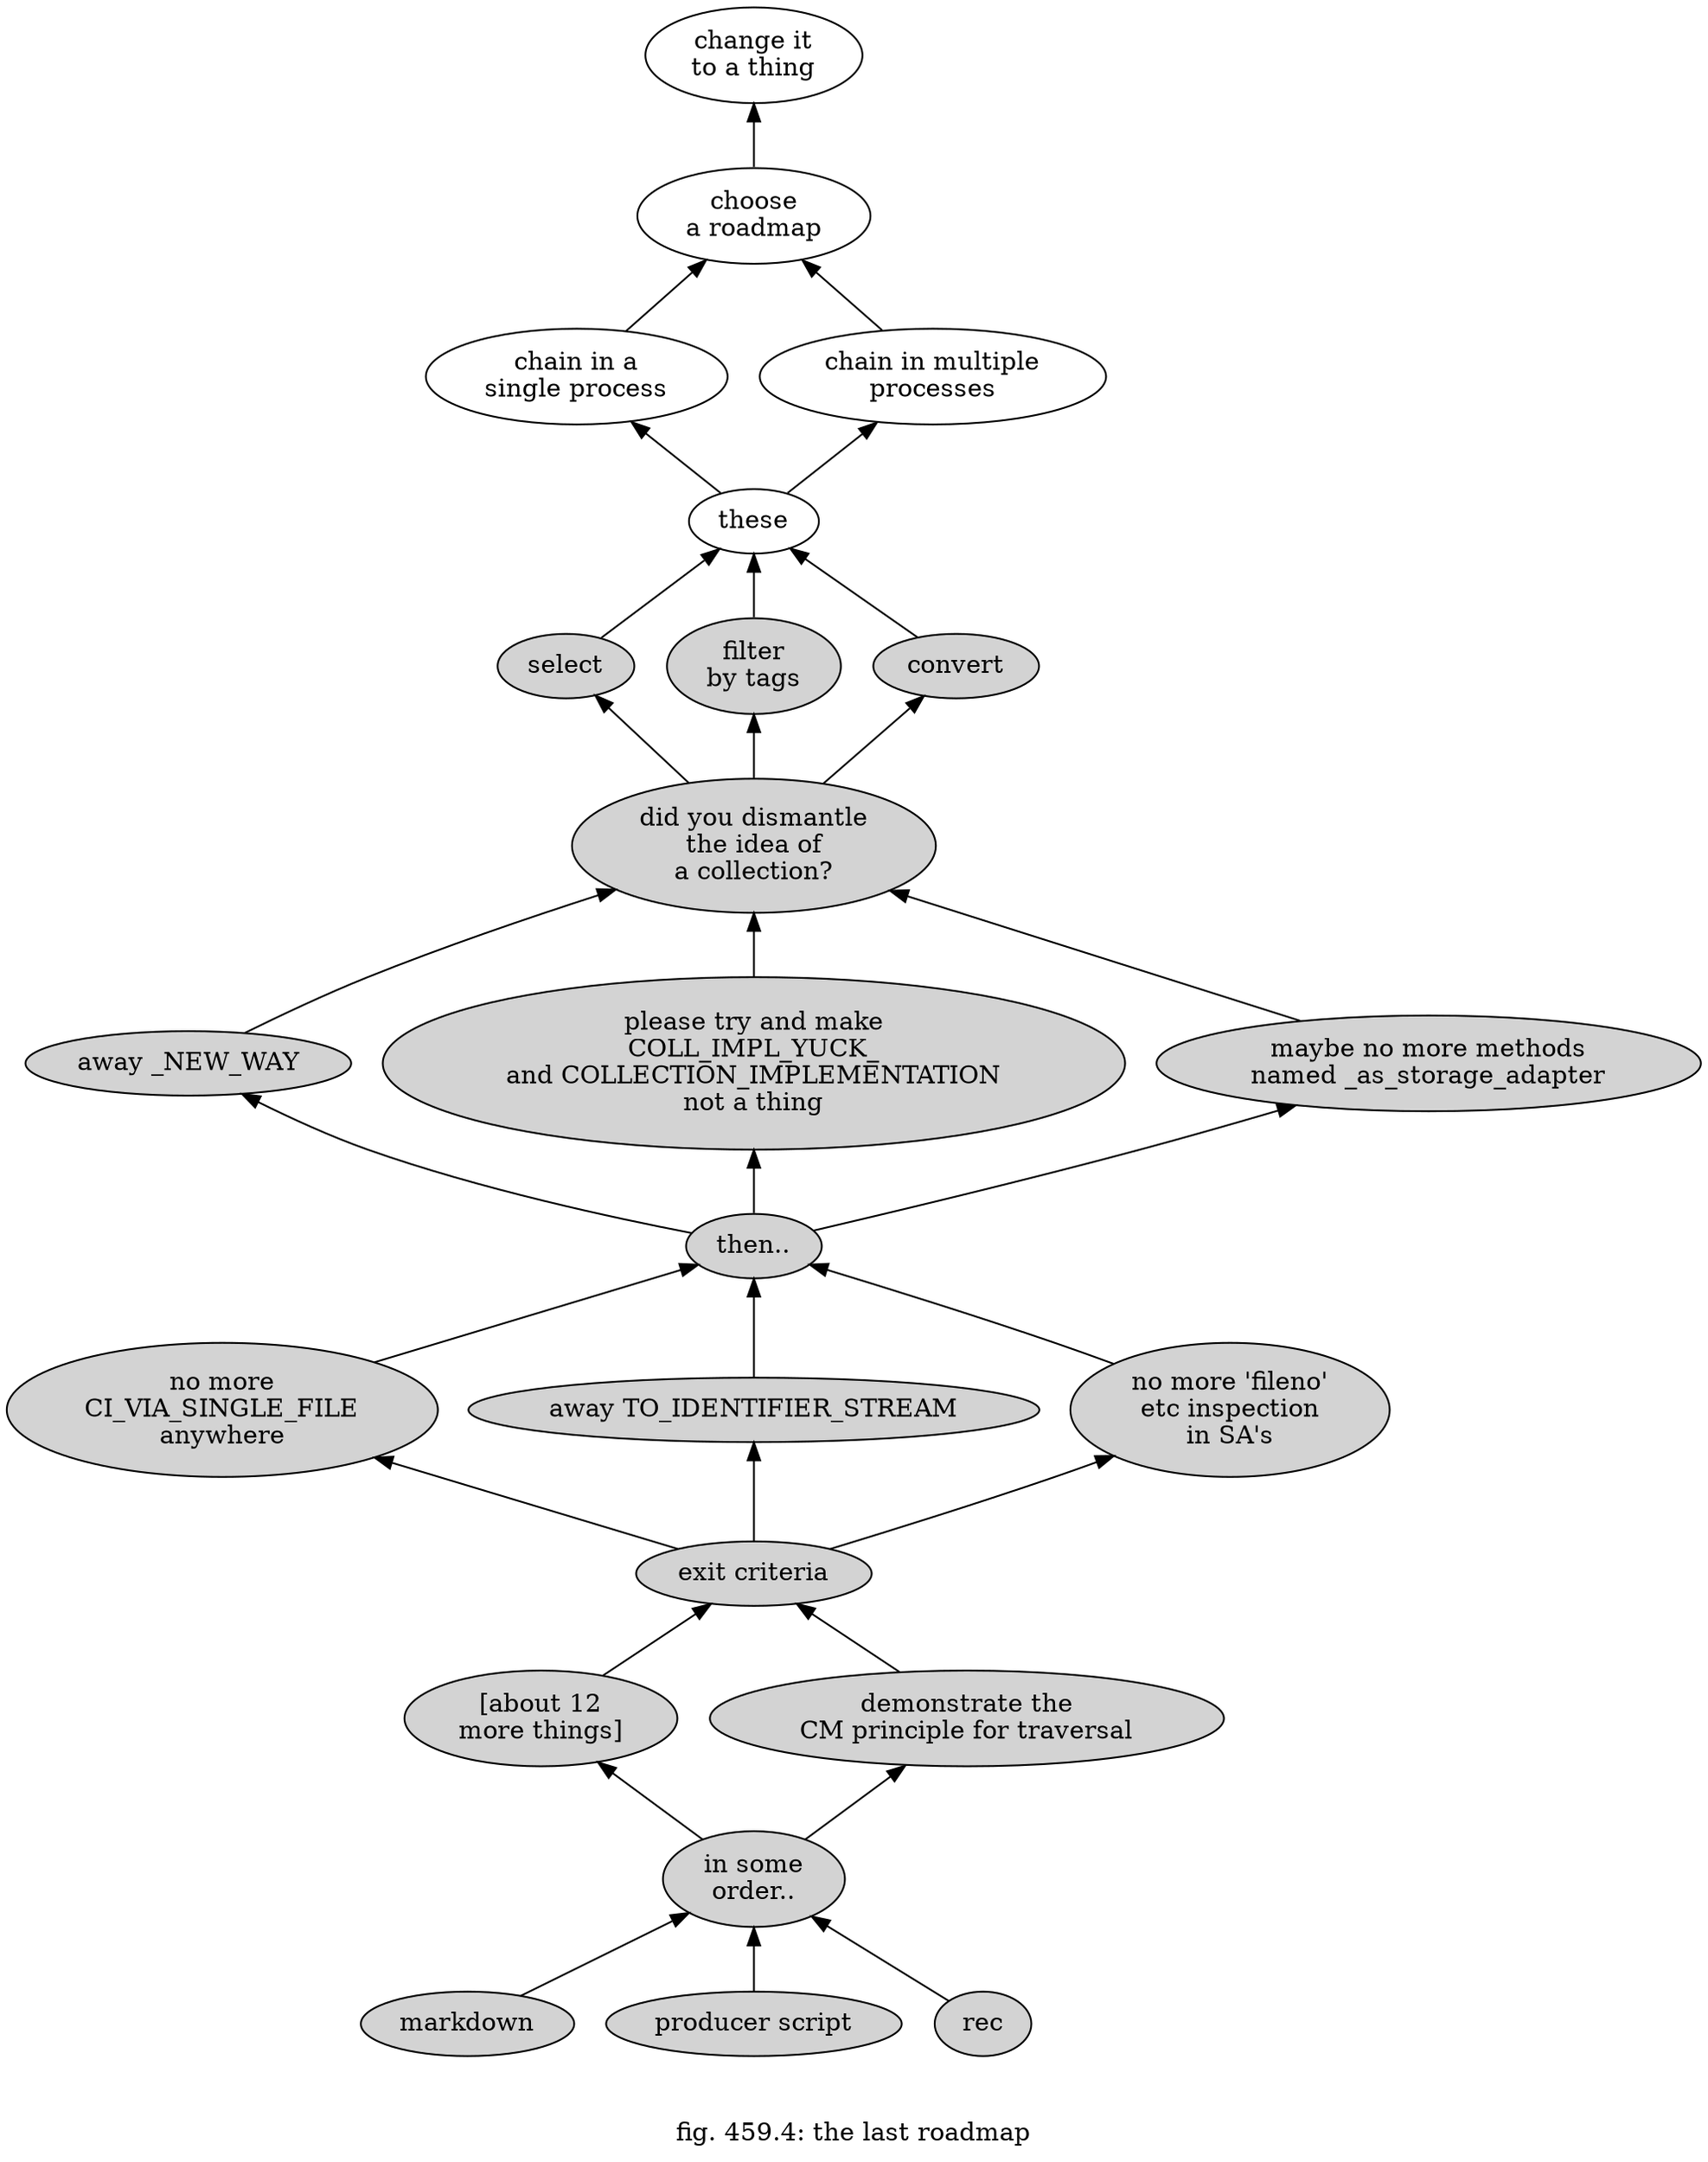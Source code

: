 digraph g {
label="\n
fig. 459.4: the last roadmap"
rankdir=BT
n5[label="change it\nto a thing"]
n4_9->n5
n4_9[label="choose\na roadmap"]
n4_4->n4_9
n4_2->n4_9
n4_4[label="chain in a\nsingle process"]
n4_2[label="chain in multiple\nprocesses"]
n4->n4_4
n4->n4_2
n4[label="these"]
n3_C->n4
n3_B->n4
n3_A->n4
n3_C[label="select" style=filled]
n3_B[label="filter\nby tags" style=filled]
n3_A[label="convert" style=filled]
n2_50->n3_C
n2_50->n3_B
n2_50->n3_A
n2_50[label="did you dismantle\nthe idea of\na collection?" style=filled]
n2_26->n2_50
n2_25->n2_50
n2_17->n2_50
n2_26[label="away _NEW_WAY\n" style=filled]
n2_25[label="please try and make\nCOLL_IMPL_YUCK_
and COLLECTION_IMPLEMENTATION\nnot a thing" style=filled]
n2_17[label="maybe no more methods\nnamed _as_storage_adapter" style=filled]
n2->n2_26
n2->n2_25
n2->n2_17
n2[label="then.." style=filled]
n1_900->n2
n1_880->n2
n1_770->n2
n1_900[label="no more\nCI_VIA_SINGLE_FILE\nanywhere" style=filled]
n1_880[label="away TO_IDENTIFIER_STREAM" style=filled]
n1_770[label="no more 'fileno'\netc inspection\nin SA's" style=filled]
n1_750->n1_900
n1_750->n1_880
n1_750->n1_770
n1_750[label="exit criteria" style=filled]
n1_500->n1_750
n1_050->n1_750
n1_500[label="[about 12\nmore things]" style=filled]
n1_050[label="demonstrate the\nCM principle for traversal" style=filled]
n1->n1_500
n1->n1_050
n1[label="in some\norder.." style=filled]
n1_C->n1
n1_B->n1
n1_A->n1
n1_C[label="markdown" style=filled]
n1_B[label="producer script" style=filled]
n1_A[label="rec" style=filled]
}
/*
# #born
*/
